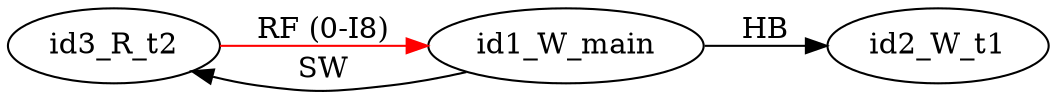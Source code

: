 digraph memory_model {
rankdir=LR;
splines=true; esep=0.5;
id3_R_t2 -> id1_W_main [label = "RF (0-I8)", color="red"];
id1_W_main -> id2_W_t1 [label = "HB", color="black"];
id1_W_main -> id3_R_t2 [label = "SW", color="black"];
id1_W_main [pos="2.5,2!"]
id2_W_t1 [pos="0,0!"]
id3_R_t2 [pos="5,0!"]
}